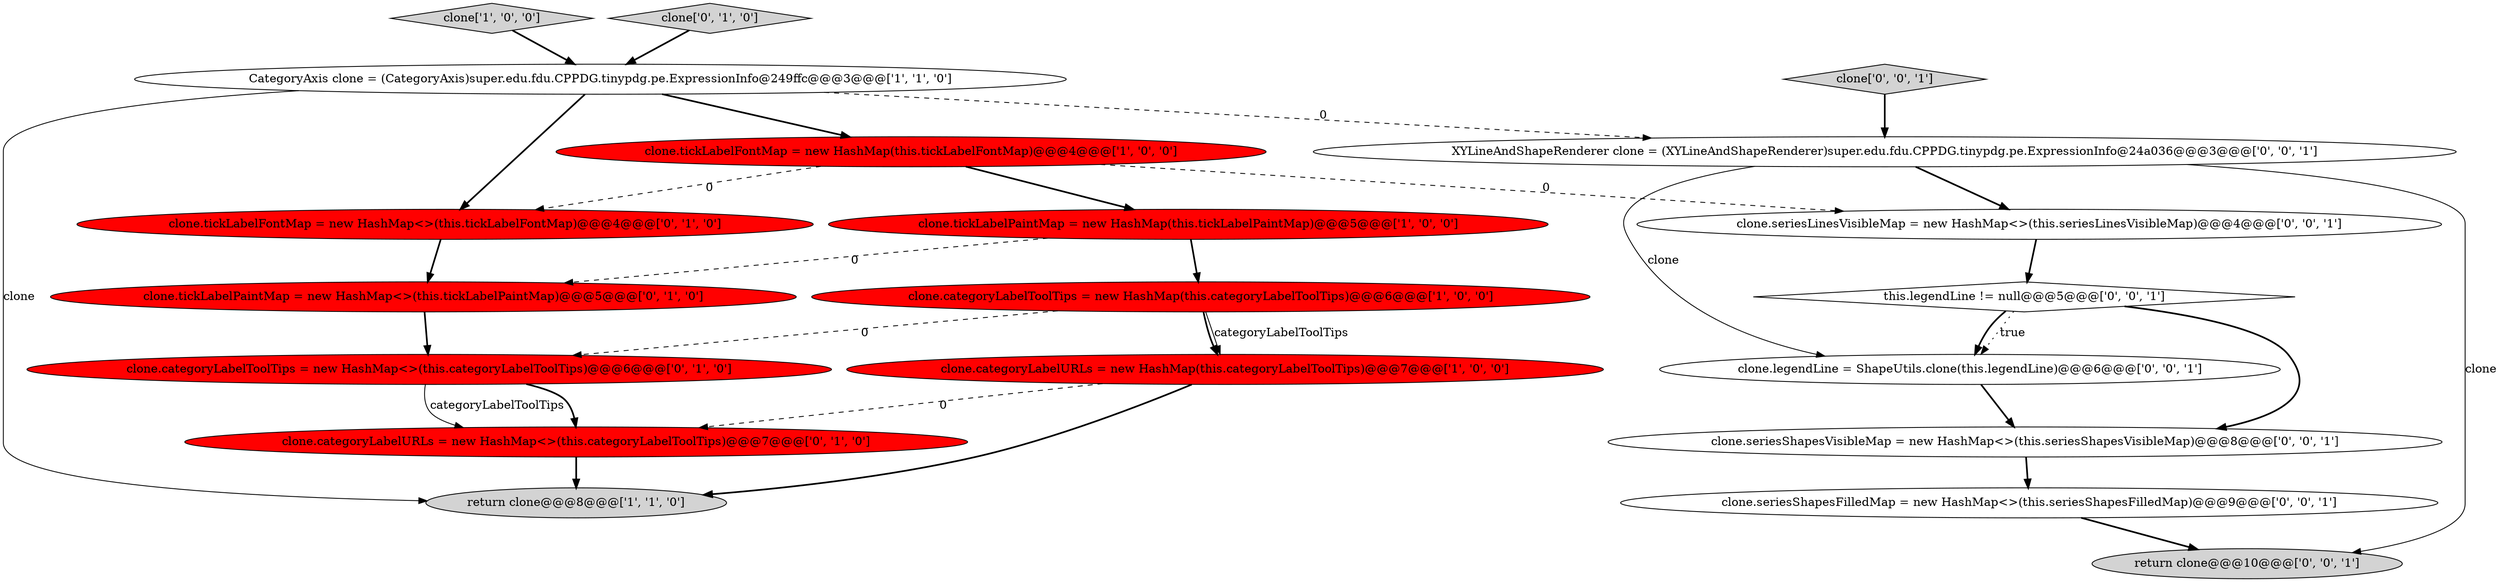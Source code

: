 digraph {
4 [style = filled, label = "CategoryAxis clone = (CategoryAxis)super.edu.fdu.CPPDG.tinypdg.pe.ExpressionInfo@249ffc@@@3@@@['1', '1', '0']", fillcolor = white, shape = ellipse image = "AAA0AAABBB1BBB"];
12 [style = filled, label = "clone.legendLine = ShapeUtils.clone(this.legendLine)@@@6@@@['0', '0', '1']", fillcolor = white, shape = ellipse image = "AAA0AAABBB3BBB"];
0 [style = filled, label = "clone.categoryLabelURLs = new HashMap(this.categoryLabelToolTips)@@@7@@@['1', '0', '0']", fillcolor = red, shape = ellipse image = "AAA1AAABBB1BBB"];
3 [style = filled, label = "clone.categoryLabelToolTips = new HashMap(this.categoryLabelToolTips)@@@6@@@['1', '0', '0']", fillcolor = red, shape = ellipse image = "AAA1AAABBB1BBB"];
13 [style = filled, label = "XYLineAndShapeRenderer clone = (XYLineAndShapeRenderer)super.edu.fdu.CPPDG.tinypdg.pe.ExpressionInfo@24a036@@@3@@@['0', '0', '1']", fillcolor = white, shape = ellipse image = "AAA0AAABBB3BBB"];
14 [style = filled, label = "this.legendLine != null@@@5@@@['0', '0', '1']", fillcolor = white, shape = diamond image = "AAA0AAABBB3BBB"];
15 [style = filled, label = "return clone@@@10@@@['0', '0', '1']", fillcolor = lightgray, shape = ellipse image = "AAA0AAABBB3BBB"];
19 [style = filled, label = "clone.seriesShapesFilledMap = new HashMap<>(this.seriesShapesFilledMap)@@@9@@@['0', '0', '1']", fillcolor = white, shape = ellipse image = "AAA0AAABBB3BBB"];
2 [style = filled, label = "clone.tickLabelFontMap = new HashMap(this.tickLabelFontMap)@@@4@@@['1', '0', '0']", fillcolor = red, shape = ellipse image = "AAA1AAABBB1BBB"];
1 [style = filled, label = "return clone@@@8@@@['1', '1', '0']", fillcolor = lightgray, shape = ellipse image = "AAA0AAABBB1BBB"];
9 [style = filled, label = "clone.categoryLabelURLs = new HashMap<>(this.categoryLabelToolTips)@@@7@@@['0', '1', '0']", fillcolor = red, shape = ellipse image = "AAA1AAABBB2BBB"];
8 [style = filled, label = "clone.tickLabelPaintMap = new HashMap<>(this.tickLabelPaintMap)@@@5@@@['0', '1', '0']", fillcolor = red, shape = ellipse image = "AAA1AAABBB2BBB"];
6 [style = filled, label = "clone['1', '0', '0']", fillcolor = lightgray, shape = diamond image = "AAA0AAABBB1BBB"];
11 [style = filled, label = "clone['0', '1', '0']", fillcolor = lightgray, shape = diamond image = "AAA0AAABBB2BBB"];
16 [style = filled, label = "clone.seriesLinesVisibleMap = new HashMap<>(this.seriesLinesVisibleMap)@@@4@@@['0', '0', '1']", fillcolor = white, shape = ellipse image = "AAA0AAABBB3BBB"];
17 [style = filled, label = "clone.seriesShapesVisibleMap = new HashMap<>(this.seriesShapesVisibleMap)@@@8@@@['0', '0', '1']", fillcolor = white, shape = ellipse image = "AAA0AAABBB3BBB"];
18 [style = filled, label = "clone['0', '0', '1']", fillcolor = lightgray, shape = diamond image = "AAA0AAABBB3BBB"];
7 [style = filled, label = "clone.tickLabelFontMap = new HashMap<>(this.tickLabelFontMap)@@@4@@@['0', '1', '0']", fillcolor = red, shape = ellipse image = "AAA1AAABBB2BBB"];
10 [style = filled, label = "clone.categoryLabelToolTips = new HashMap<>(this.categoryLabelToolTips)@@@6@@@['0', '1', '0']", fillcolor = red, shape = ellipse image = "AAA1AAABBB2BBB"];
5 [style = filled, label = "clone.tickLabelPaintMap = new HashMap(this.tickLabelPaintMap)@@@5@@@['1', '0', '0']", fillcolor = red, shape = ellipse image = "AAA1AAABBB1BBB"];
5->3 [style = bold, label=""];
8->10 [style = bold, label=""];
14->12 [style = dotted, label="true"];
11->4 [style = bold, label=""];
12->17 [style = bold, label=""];
14->17 [style = bold, label=""];
4->2 [style = bold, label=""];
2->7 [style = dashed, label="0"];
7->8 [style = bold, label=""];
13->16 [style = bold, label=""];
17->19 [style = bold, label=""];
4->7 [style = bold, label=""];
3->0 [style = bold, label=""];
13->12 [style = solid, label="clone"];
6->4 [style = bold, label=""];
4->1 [style = solid, label="clone"];
0->1 [style = bold, label=""];
2->16 [style = dashed, label="0"];
14->12 [style = bold, label=""];
18->13 [style = bold, label=""];
5->8 [style = dashed, label="0"];
10->9 [style = solid, label="categoryLabelToolTips"];
16->14 [style = bold, label=""];
10->9 [style = bold, label=""];
3->0 [style = solid, label="categoryLabelToolTips"];
13->15 [style = solid, label="clone"];
3->10 [style = dashed, label="0"];
0->9 [style = dashed, label="0"];
19->15 [style = bold, label=""];
9->1 [style = bold, label=""];
4->13 [style = dashed, label="0"];
2->5 [style = bold, label=""];
}
